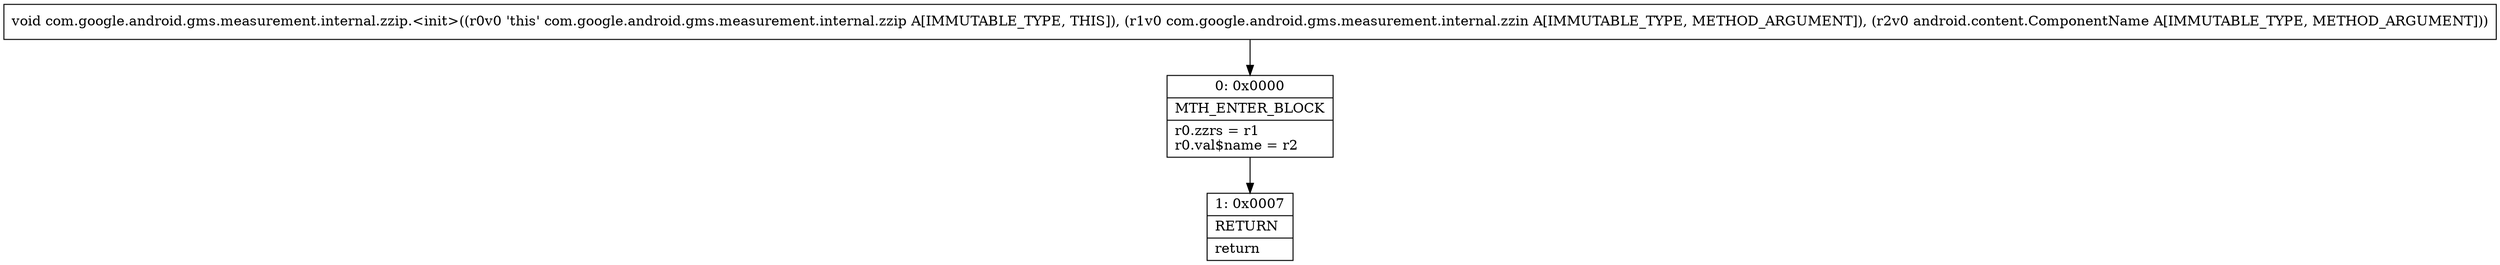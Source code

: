 digraph "CFG forcom.google.android.gms.measurement.internal.zzip.\<init\>(Lcom\/google\/android\/gms\/measurement\/internal\/zzin;Landroid\/content\/ComponentName;)V" {
Node_0 [shape=record,label="{0\:\ 0x0000|MTH_ENTER_BLOCK\l|r0.zzrs = r1\lr0.val$name = r2\l}"];
Node_1 [shape=record,label="{1\:\ 0x0007|RETURN\l|return\l}"];
MethodNode[shape=record,label="{void com.google.android.gms.measurement.internal.zzip.\<init\>((r0v0 'this' com.google.android.gms.measurement.internal.zzip A[IMMUTABLE_TYPE, THIS]), (r1v0 com.google.android.gms.measurement.internal.zzin A[IMMUTABLE_TYPE, METHOD_ARGUMENT]), (r2v0 android.content.ComponentName A[IMMUTABLE_TYPE, METHOD_ARGUMENT])) }"];
MethodNode -> Node_0;
Node_0 -> Node_1;
}

